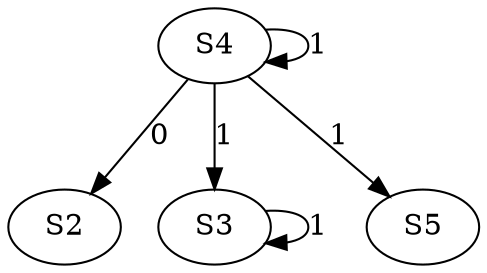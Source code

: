 strict digraph {
	S4 -> S2 [ label = 0 ];
	S3 -> S3 [ label = 1 ];
	S4 -> S4 [ label = 1 ];
	S4 -> S5 [ label = 1 ];
	S4 -> S3 [ label = 1 ];
}